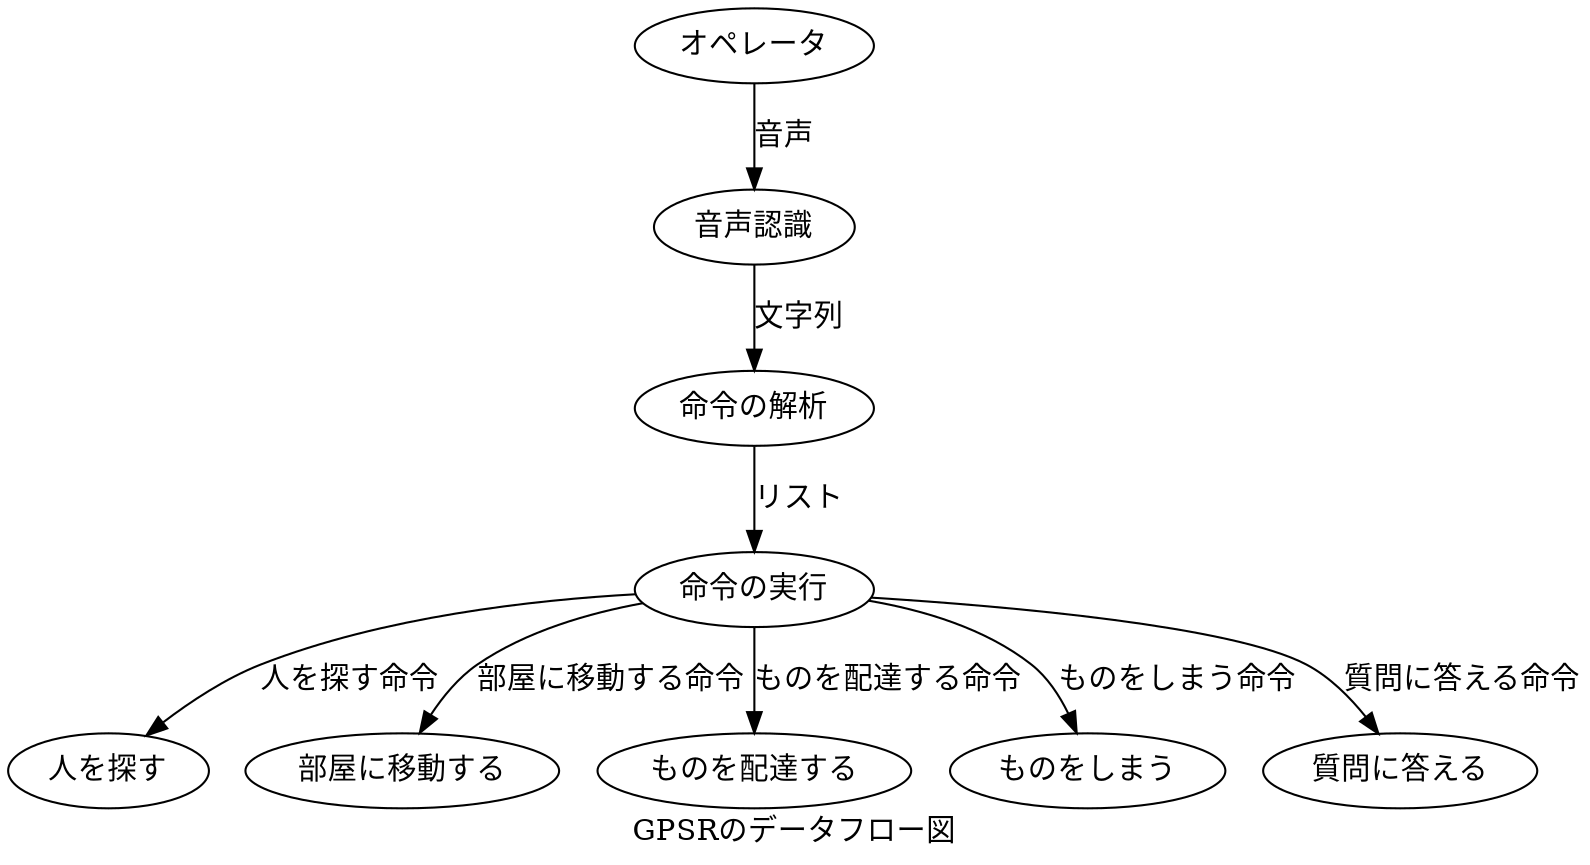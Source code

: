 digraph G{
	label="GPSRのデータフロー図"
	"オペレータ" -> "音声認識" [label="音声"]
	"音声認識" -> "命令の解析" [label="文字列"]	
	"命令の解析" -> "命令の実行"[label="リスト"]
	"命令の実行" -> "人を探す"[label="人を探す命令"]
	"命令の実行" -> "部屋に移動する"[label="部屋に移動する命令"]
	"命令の実行" -> "ものを配達する"[label="ものを配達する命令"]
	"命令の実行" -> "ものをしまう"[label="ものをしまう命令"]
	"命令の実行" -> "質問に答える"[label="質問に答える命令"]
}